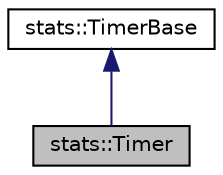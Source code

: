 digraph "stats::Timer"
{
  edge [fontname="Helvetica",fontsize="10",labelfontname="Helvetica",labelfontsize="10"];
  node [fontname="Helvetica",fontsize="10",shape=record];
  Node2 [label="stats::Timer",height=0.2,width=0.4,color="black", fillcolor="grey75", style="filled", fontcolor="black"];
  Node3 -> Node2 [dir="back",color="midnightblue",fontsize="10",style="solid",fontname="Helvetica"];
  Node3 [label="stats::TimerBase",height=0.2,width=0.4,color="black", fillcolor="white", style="filled",URL="$classstats_1_1TimerBase.html",tooltip="Base class for all timers, which does not specify how the time is to be collected. "];
}
